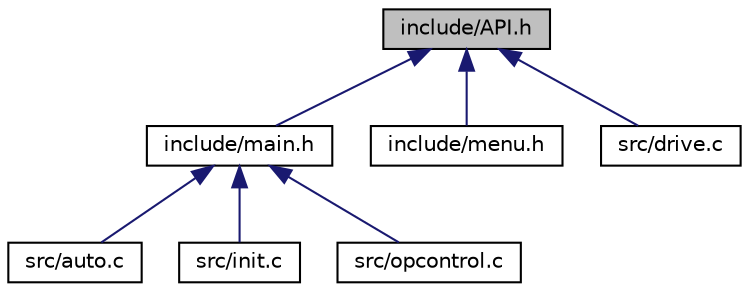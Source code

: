 digraph "include/API.h"
{
  edge [fontname="Helvetica",fontsize="10",labelfontname="Helvetica",labelfontsize="10"];
  node [fontname="Helvetica",fontsize="10",shape=record];
  Node5 [label="include/API.h",height=0.2,width=0.4,color="black", fillcolor="grey75", style="filled", fontcolor="black"];
  Node5 -> Node6 [dir="back",color="midnightblue",fontsize="10",style="solid"];
  Node6 [label="include/main.h",height=0.2,width=0.4,color="black", fillcolor="white", style="filled",URL="$main_8h.html",tooltip="Header file for global functions. "];
  Node6 -> Node7 [dir="back",color="midnightblue",fontsize="10",style="solid"];
  Node7 [label="src/auto.c",height=0.2,width=0.4,color="black", fillcolor="white", style="filled",URL="$auto_8c.html",tooltip="File for autonomous code. "];
  Node6 -> Node8 [dir="back",color="midnightblue",fontsize="10",style="solid"];
  Node8 [label="src/init.c",height=0.2,width=0.4,color="black", fillcolor="white", style="filled",URL="$init_8c.html",tooltip="File for initialization code. "];
  Node6 -> Node9 [dir="back",color="midnightblue",fontsize="10",style="solid"];
  Node9 [label="src/opcontrol.c",height=0.2,width=0.4,color="black", fillcolor="white", style="filled",URL="$opcontrol_8c.html",tooltip="File for operator control code. "];
  Node5 -> Node10 [dir="back",color="midnightblue",fontsize="10",style="solid"];
  Node10 [label="include/menu.h",height=0.2,width=0.4,color="black", fillcolor="white", style="filled",URL="$menu_8h.html"];
  Node5 -> Node11 [dir="back",color="midnightblue",fontsize="10",style="solid"];
  Node11 [label="src/drive.c",height=0.2,width=0.4,color="black", fillcolor="white", style="filled",URL="$drive_8c.html"];
}
